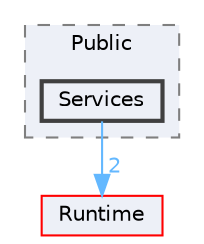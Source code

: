 digraph "Services"
{
 // INTERACTIVE_SVG=YES
 // LATEX_PDF_SIZE
  bgcolor="transparent";
  edge [fontname=Helvetica,fontsize=10,labelfontname=Helvetica,labelfontsize=10];
  node [fontname=Helvetica,fontsize=10,shape=box,height=0.2,width=0.4];
  compound=true
  subgraph clusterdir_aafc3659998fc33f1ae58d33d154c5ed {
    graph [ bgcolor="#edf0f7", pencolor="grey50", label="Public", fontname=Helvetica,fontsize=10 style="filled,dashed", URL="dir_aafc3659998fc33f1ae58d33d154c5ed.html",tooltip=""]
  dir_6ab9c7e74c363ca059ef25e944dfe8c2 [label="Services", fillcolor="#edf0f7", color="grey25", style="filled,bold", URL="dir_6ab9c7e74c363ca059ef25e944dfe8c2.html",tooltip=""];
  }
  dir_7536b172fbd480bfd146a1b1acd6856b [label="Runtime", fillcolor="#edf0f7", color="red", style="filled", URL="dir_7536b172fbd480bfd146a1b1acd6856b.html",tooltip=""];
  dir_6ab9c7e74c363ca059ef25e944dfe8c2->dir_7536b172fbd480bfd146a1b1acd6856b [headlabel="2", labeldistance=1.5 headhref="dir_001021_000984.html" href="dir_001021_000984.html" color="steelblue1" fontcolor="steelblue1"];
}
